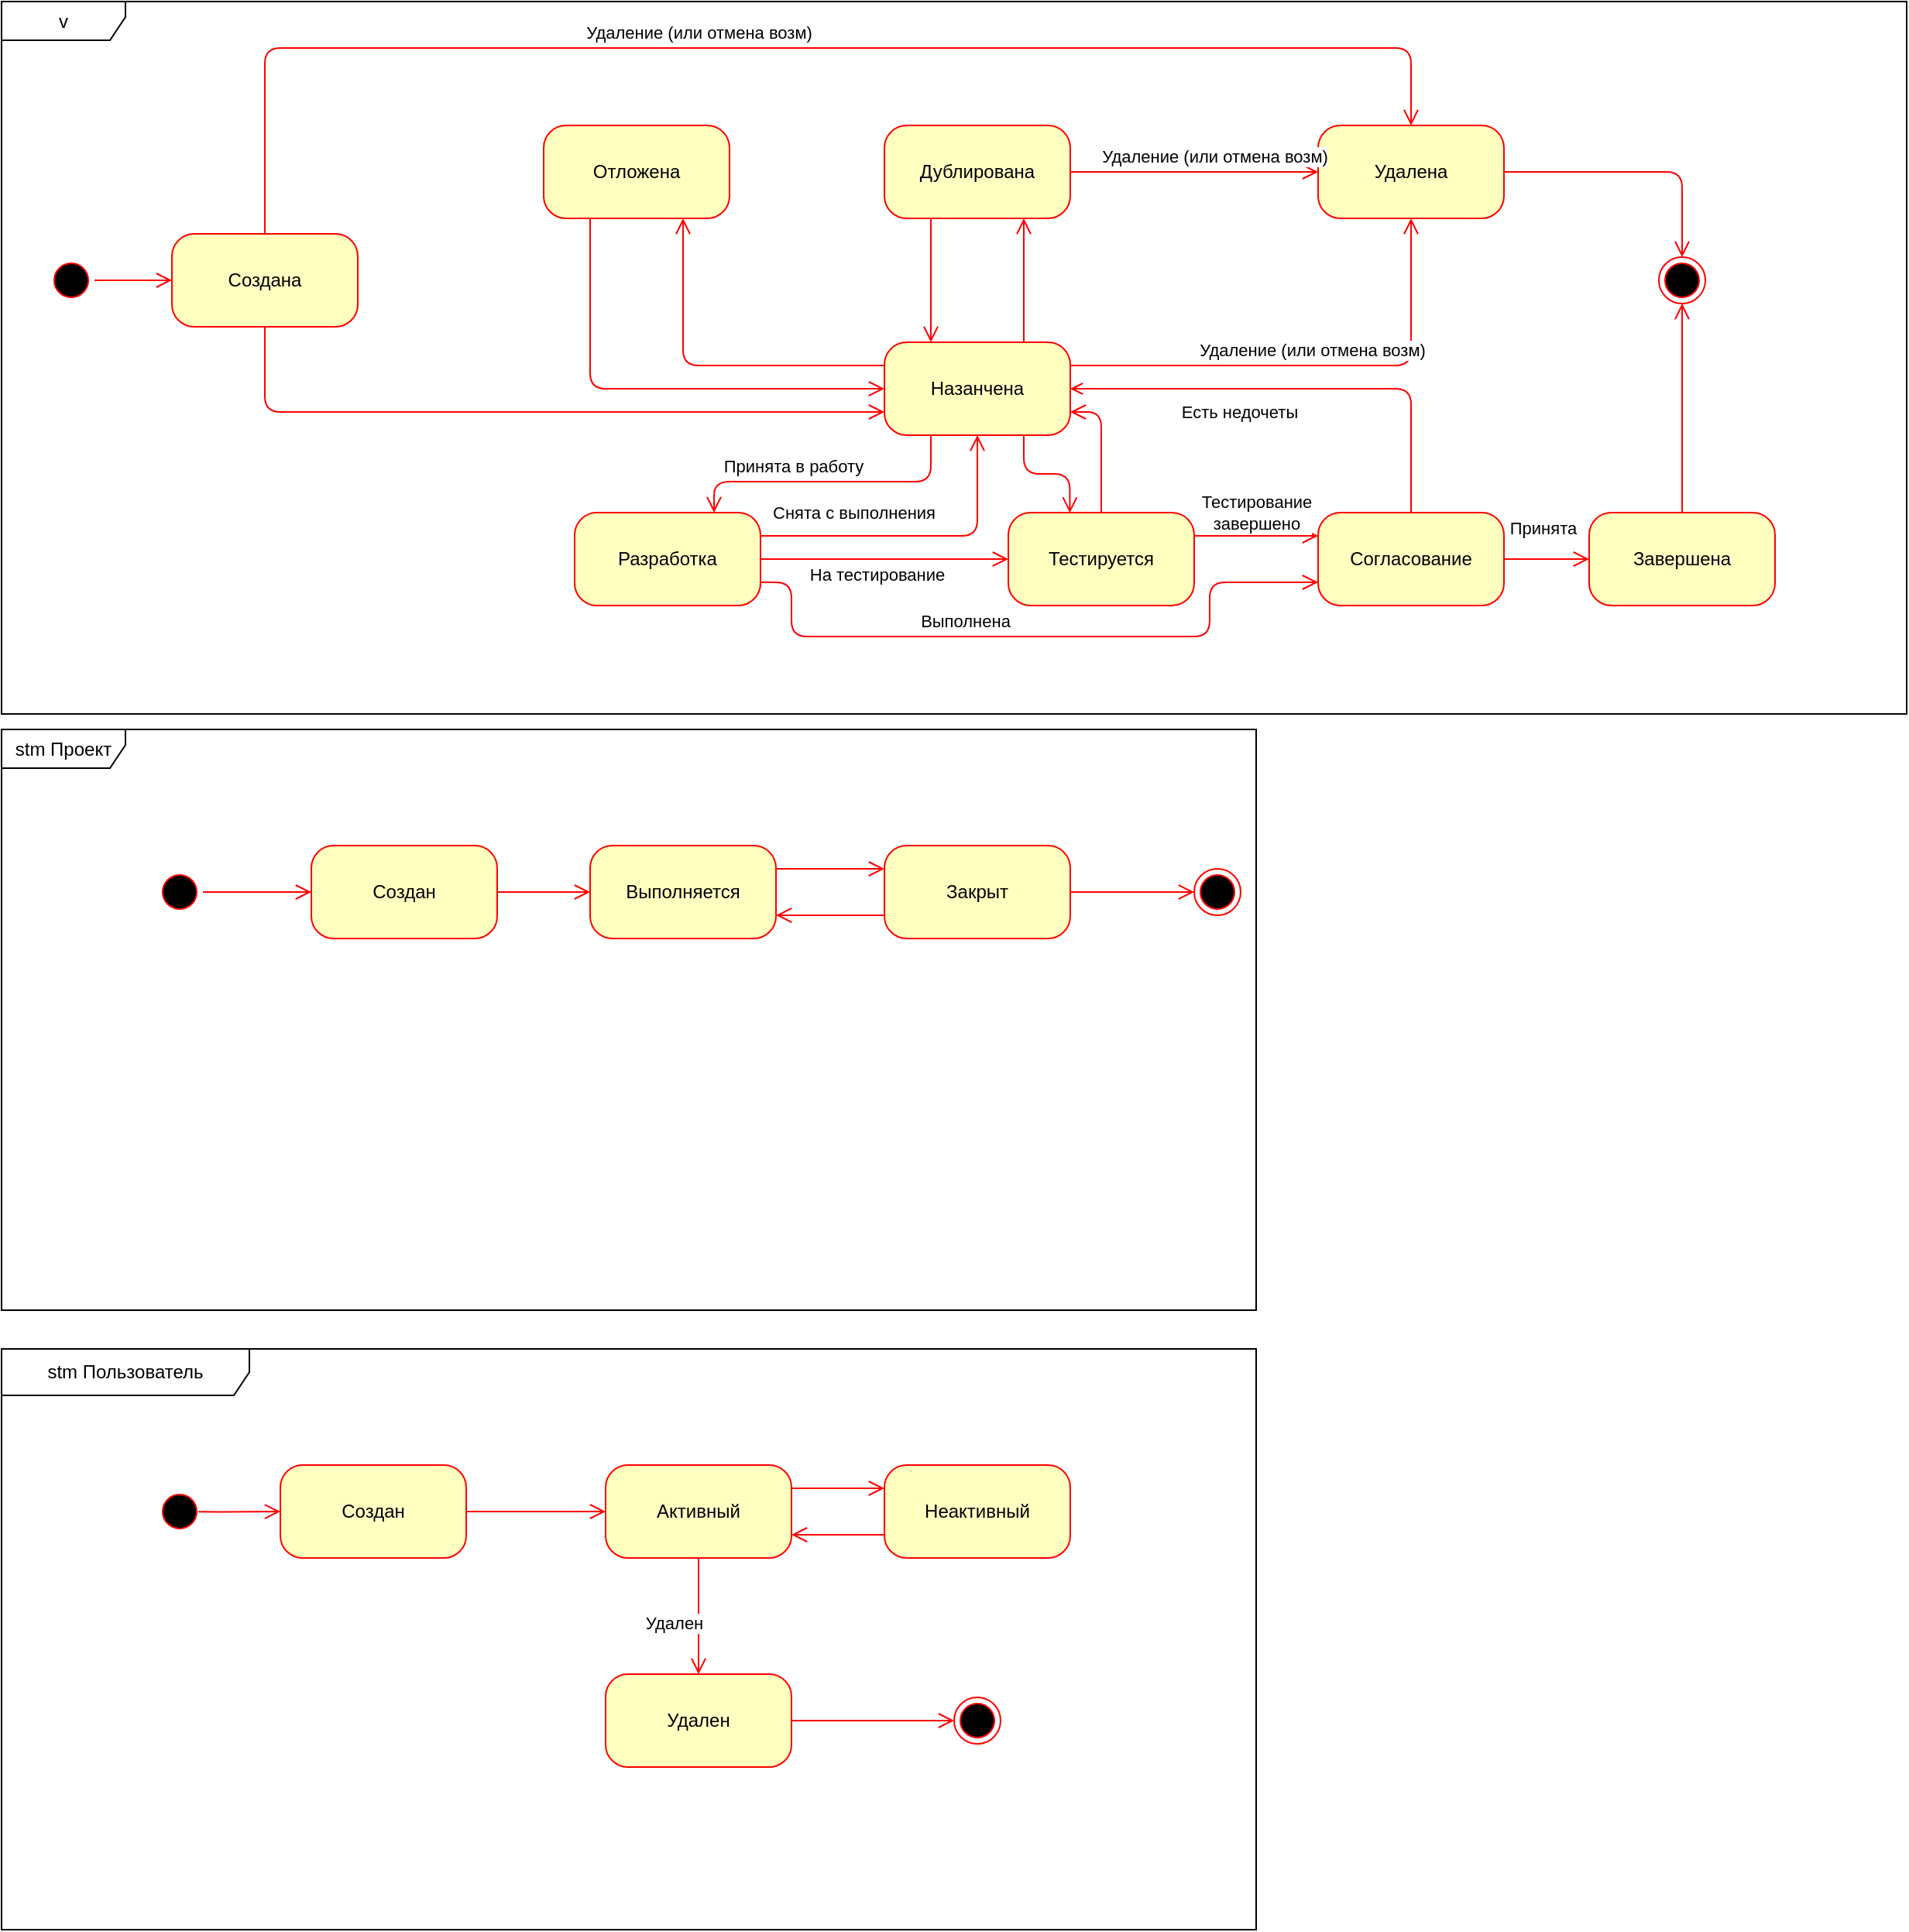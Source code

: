 <mxfile version="13.7.3" type="device"><diagram name="Page-1" id="58cdce13-f638-feb5-8d6f-7d28b1aa9fa0"><mxGraphModel dx="1038" dy="1466" grid="1" gridSize="10" guides="1" tooltips="1" connect="1" arrows="1" fold="1" page="1" pageScale="1" pageWidth="1100" pageHeight="850" background="#ffffff" math="0" shadow="0"><root><mxCell id="0"/><mxCell id="1" parent="0"/><mxCell id="2a3bc250acf0617d-8" value="&lt;font style=&quot;font-size: 12px&quot;&gt;v&lt;/font&gt;" style="shape=umlFrame;whiteSpace=wrap;html=1;rounded=1;shadow=0;comic=0;labelBackgroundColor=none;strokeWidth=1;fontFamily=Helvetica;fontSize=12;align=center;width=80;height=25;" parent="1" vertex="1"><mxGeometry x="30" y="-30" width="1230" height="460" as="geometry"/></mxCell><mxCell id="382b91b5511bd0f7-1" value="" style="ellipse;html=1;shape=startState;fillColor=#000000;strokeColor=#ff0000;rounded=1;shadow=0;comic=0;labelBackgroundColor=none;fontFamily=Helvetica;fontSize=12;fontColor=#000000;align=center;direction=south;" parent="1" vertex="1"><mxGeometry x="60" y="135" width="30" height="30" as="geometry"/></mxCell><mxCell id="382b91b5511bd0f7-5" value="Разработка" style="rounded=1;whiteSpace=wrap;html=1;arcSize=24;fillColor=#ffffc0;strokeColor=#ff0000;shadow=0;comic=0;labelBackgroundColor=none;fontFamily=Helvetica;fontSize=12;fontColor=#000000;align=center;" parent="1" vertex="1"><mxGeometry x="400" y="300" width="120" height="60" as="geometry"/></mxCell><mxCell id="382b91b5511bd0f7-6" value="Создана" style="rounded=1;whiteSpace=wrap;html=1;arcSize=24;fillColor=#ffffc0;strokeColor=#ff0000;shadow=0;comic=0;labelBackgroundColor=none;fontFamily=Helvetica;fontSize=12;fontColor=#000000;align=center;" parent="1" vertex="1"><mxGeometry x="140" y="120" width="120" height="60" as="geometry"/></mxCell><mxCell id="3cde6dad864a17aa-3" style="edgeStyle=orthogonalEdgeStyle;html=1;exitX=1;exitY=0.5;entryX=0.5;entryY=0;labelBackgroundColor=none;endArrow=none;endSize=8;strokeColor=#ff0000;fontFamily=Helvetica;fontSize=12;align=left;startArrow=open;startFill=0;endFill=0;entryDx=0;entryDy=0;exitDx=0;exitDy=0;" parent="1" source="382b91b5511bd0f7-7" target="382b91b5511bd0f7-9" edge="1"><mxGeometry relative="1" as="geometry"/></mxCell><mxCell id="HyFr9BfZVIXS1KVucEkK-35" value="Есть недочеты" style="edgeLabel;html=1;align=center;verticalAlign=middle;resizable=0;points=[];fontFamily=Helvetica;" parent="3cde6dad864a17aa-3" vertex="1" connectable="0"><mxGeometry x="-0.274" relative="1" as="geometry"><mxPoint y="15" as="offset"/></mxGeometry></mxCell><mxCell id="382b91b5511bd0f7-7" value="Назанчена" style="rounded=1;whiteSpace=wrap;html=1;arcSize=24;fillColor=#ffffc0;strokeColor=#ff0000;shadow=0;comic=0;labelBackgroundColor=none;fontFamily=Helvetica;fontSize=12;fontColor=#000000;align=center;" parent="1" vertex="1"><mxGeometry x="600" y="190" width="120" height="60" as="geometry"/></mxCell><mxCell id="3cde6dad864a17aa-4" style="edgeStyle=orthogonalEdgeStyle;html=1;exitX=1;exitY=0.25;labelBackgroundColor=none;endArrow=open;endSize=8;strokeColor=#ff0000;fontFamily=Helvetica;fontSize=12;align=left;exitDx=0;exitDy=0;entryX=0.5;entryY=1;entryDx=0;entryDy=0;" parent="1" source="382b91b5511bd0f7-7" target="HyFr9BfZVIXS1KVucEkK-4" edge="1"><mxGeometry relative="1" as="geometry"><Array as="points"><mxPoint x="940" y="205"/></Array></mxGeometry></mxCell><mxCell id="HyFr9BfZVIXS1KVucEkK-31" value="Удаление (или отмена возм)" style="edgeLabel;html=1;align=center;verticalAlign=middle;resizable=0;points=[];fontFamily=Helvetica;" parent="3cde6dad864a17aa-4" vertex="1" connectable="0"><mxGeometry x="-0.18" y="-2" relative="1" as="geometry"><mxPoint x="27.21" y="-12" as="offset"/></mxGeometry></mxCell><mxCell id="382b91b5511bd0f7-9" value="Согласование" style="rounded=1;whiteSpace=wrap;html=1;arcSize=24;fillColor=#ffffc0;strokeColor=#ff0000;shadow=0;comic=0;labelBackgroundColor=none;fontFamily=Helvetica;fontSize=12;fontColor=#000000;align=center;" parent="1" vertex="1"><mxGeometry x="880" y="300" width="120" height="60" as="geometry"/></mxCell><mxCell id="382b91b5511bd0f7-10" value="Тестируется" style="rounded=1;whiteSpace=wrap;html=1;arcSize=24;fillColor=#ffffc0;strokeColor=#ff0000;shadow=0;comic=0;labelBackgroundColor=none;fontFamily=Helvetica;fontSize=12;fontColor=#000000;align=center;" parent="1" vertex="1"><mxGeometry x="680" y="300" width="120" height="60" as="geometry"/></mxCell><mxCell id="3cde6dad864a17aa-5" style="edgeStyle=elbowEdgeStyle;html=1;labelBackgroundColor=none;endArrow=open;endSize=8;strokeColor=#ff0000;fontFamily=Helvetica;fontSize=12;align=left;exitX=1;exitY=0.5;exitDx=0;exitDy=0;entryX=0;entryY=0.5;entryDx=0;entryDy=0;" parent="1" source="382b91b5511bd0f7-9" target="HyFr9BfZVIXS1KVucEkK-7" edge="1"><mxGeometry relative="1" as="geometry"/></mxCell><mxCell id="HyFr9BfZVIXS1KVucEkK-39" value="Принята" style="edgeLabel;html=1;align=center;verticalAlign=middle;resizable=0;points=[];fontFamily=Helvetica;" parent="3cde6dad864a17aa-5" vertex="1" connectable="0"><mxGeometry x="0.01" y="16" relative="1" as="geometry"><mxPoint x="-2.8" y="-4" as="offset"/></mxGeometry></mxCell><mxCell id="2a3bc250acf0617d-9" style="edgeStyle=orthogonalEdgeStyle;html=1;labelBackgroundColor=none;endArrow=open;endSize=8;strokeColor=#ff0000;fontFamily=Helvetica;fontSize=12;align=left;" parent="1" source="382b91b5511bd0f7-1" target="382b91b5511bd0f7-6" edge="1"><mxGeometry relative="1" as="geometry"/></mxCell><mxCell id="2a3bc250acf0617d-10" style="edgeStyle=orthogonalEdgeStyle;html=1;labelBackgroundColor=none;endArrow=open;endSize=8;strokeColor=#ff0000;fontFamily=Helvetica;fontSize=12;align=left;entryX=0;entryY=0.75;entryDx=0;entryDy=0;" parent="1" source="382b91b5511bd0f7-6" target="382b91b5511bd0f7-7" edge="1"><mxGeometry relative="1" as="geometry"><Array as="points"><mxPoint x="200" y="235"/></Array></mxGeometry></mxCell><mxCell id="2a3bc250acf0617d-11" style="edgeStyle=orthogonalEdgeStyle;html=1;entryX=0.75;entryY=0;labelBackgroundColor=none;endArrow=open;endSize=8;strokeColor=#ff0000;fontFamily=Helvetica;fontSize=12;align=left;exitX=0.25;exitY=1;exitDx=0;exitDy=0;" parent="1" source="382b91b5511bd0f7-7" target="382b91b5511bd0f7-5" edge="1"><mxGeometry relative="1" as="geometry"><mxPoint x="680" y="290" as="sourcePoint"/><Array as="points"><mxPoint x="630" y="280"/><mxPoint x="490" y="280"/></Array></mxGeometry></mxCell><mxCell id="HyFr9BfZVIXS1KVucEkK-36" value="Принята в работу" style="edgeLabel;html=1;align=center;verticalAlign=middle;resizable=0;points=[];fontFamily=Helvetica;" parent="2a3bc250acf0617d-11" vertex="1" connectable="0"><mxGeometry x="0.253" y="2" relative="1" as="geometry"><mxPoint y="-12" as="offset"/></mxGeometry></mxCell><mxCell id="2a3bc250acf0617d-13" style="edgeStyle=orthogonalEdgeStyle;html=1;exitX=1;exitY=0.5;entryX=0;entryY=0.5;labelBackgroundColor=none;endArrow=open;endSize=8;strokeColor=#ff0000;fontFamily=Helvetica;fontSize=12;align=left;" parent="1" source="382b91b5511bd0f7-5" target="382b91b5511bd0f7-10" edge="1"><mxGeometry relative="1" as="geometry"/></mxCell><mxCell id="HyFr9BfZVIXS1KVucEkK-32" value="На тестирование" style="edgeLabel;html=1;align=center;verticalAlign=middle;resizable=0;points=[];fontFamily=Helvetica;" parent="2a3bc250acf0617d-13" vertex="1" connectable="0"><mxGeometry x="-0.4" y="-3" relative="1" as="geometry"><mxPoint x="26.72" y="7" as="offset"/></mxGeometry></mxCell><mxCell id="2a3bc250acf0617d-14" style="edgeStyle=orthogonalEdgeStyle;html=1;exitX=0.5;exitY=0;entryX=1;entryY=0.75;labelBackgroundColor=none;endArrow=open;endSize=8;strokeColor=#ff0000;fontFamily=Helvetica;fontSize=12;align=left;" parent="1" source="382b91b5511bd0f7-10" target="382b91b5511bd0f7-7" edge="1"><mxGeometry relative="1" as="geometry"/></mxCell><mxCell id="2a3bc250acf0617d-15" style="edgeStyle=orthogonalEdgeStyle;html=1;exitX=1;exitY=0.25;labelBackgroundColor=none;endArrow=open;endSize=8;strokeColor=#ff0000;fontFamily=Helvetica;fontSize=12;align=left;exitDx=0;exitDy=0;entryX=0;entryY=0.25;entryDx=0;entryDy=0;" parent="1" source="382b91b5511bd0f7-10" target="382b91b5511bd0f7-9" edge="1"><mxGeometry relative="1" as="geometry"/></mxCell><mxCell id="HyFr9BfZVIXS1KVucEkK-33" value="Тестирование&lt;br&gt;завершено" style="edgeLabel;html=1;align=center;verticalAlign=middle;resizable=0;points=[];fontFamily=Helvetica;" parent="2a3bc250acf0617d-15" vertex="1" connectable="0"><mxGeometry x="-0.274" relative="1" as="geometry"><mxPoint x="10.86" y="-15" as="offset"/></mxGeometry></mxCell><mxCell id="HyFr9BfZVIXS1KVucEkK-1" style="edgeStyle=orthogonalEdgeStyle;html=1;exitX=1;exitY=0.25;entryX=0.5;entryY=1;labelBackgroundColor=none;endArrow=open;endSize=8;strokeColor=#ff0000;fontFamily=Helvetica;fontSize=12;align=left;entryDx=0;entryDy=0;exitDx=0;exitDy=0;" parent="1" source="382b91b5511bd0f7-5" target="382b91b5511bd0f7-7" edge="1"><mxGeometry relative="1" as="geometry"><mxPoint x="530" y="340" as="sourcePoint"/><mxPoint x="690" y="340" as="targetPoint"/><Array as="points"><mxPoint x="660" y="315"/></Array></mxGeometry></mxCell><mxCell id="HyFr9BfZVIXS1KVucEkK-37" value="Снята с выполнения" style="edgeLabel;html=1;align=center;verticalAlign=middle;resizable=0;points=[];fontFamily=Helvetica;" parent="HyFr9BfZVIXS1KVucEkK-1" vertex="1" connectable="0"><mxGeometry x="-0.489" relative="1" as="geometry"><mxPoint x="7.67" y="-15" as="offset"/></mxGeometry></mxCell><mxCell id="HyFr9BfZVIXS1KVucEkK-3" style="edgeStyle=orthogonalEdgeStyle;html=1;exitX=0.75;exitY=1;entryX=0.331;entryY=0.003;labelBackgroundColor=none;endArrow=open;endSize=8;strokeColor=#ff0000;fontFamily=Helvetica;fontSize=12;align=left;entryDx=0;entryDy=0;entryPerimeter=0;exitDx=0;exitDy=0;" parent="1" source="382b91b5511bd0f7-7" target="382b91b5511bd0f7-10" edge="1"><mxGeometry relative="1" as="geometry"><mxPoint x="750" y="310" as="sourcePoint"/><mxPoint x="730" y="245" as="targetPoint"/></mxGeometry></mxCell><mxCell id="HyFr9BfZVIXS1KVucEkK-4" value="Удалена" style="rounded=1;whiteSpace=wrap;html=1;arcSize=24;fillColor=#ffffc0;strokeColor=#ff0000;shadow=0;comic=0;labelBackgroundColor=none;fontFamily=Helvetica;fontSize=12;fontColor=#000000;align=center;" parent="1" vertex="1"><mxGeometry x="880" y="50" width="120" height="60" as="geometry"/></mxCell><mxCell id="HyFr9BfZVIXS1KVucEkK-5" value="" style="ellipse;html=1;shape=endState;fillColor=#000000;strokeColor=#ff0000;rounded=1;shadow=0;comic=0;labelBackgroundColor=none;fontFamily=Helvetica;fontSize=12;fontColor=#000000;align=center;" parent="1" vertex="1"><mxGeometry x="1100" y="135" width="30" height="30" as="geometry"/></mxCell><mxCell id="HyFr9BfZVIXS1KVucEkK-6" style="edgeStyle=elbowEdgeStyle;html=1;labelBackgroundColor=none;endArrow=open;endSize=8;strokeColor=#ff0000;fontFamily=Helvetica;fontSize=12;align=left;entryX=0.5;entryY=0;entryDx=0;entryDy=0;exitX=1;exitY=0.5;exitDx=0;exitDy=0;" parent="1" source="HyFr9BfZVIXS1KVucEkK-4" target="HyFr9BfZVIXS1KVucEkK-5" edge="1"><mxGeometry relative="1" as="geometry"><mxPoint x="990" y="149.66" as="sourcePoint"/><mxPoint x="1060" y="150" as="targetPoint"/><Array as="points"><mxPoint x="1115" y="110"/></Array></mxGeometry></mxCell><mxCell id="HyFr9BfZVIXS1KVucEkK-7" value="Завершена" style="rounded=1;whiteSpace=wrap;html=1;arcSize=24;fillColor=#ffffc0;strokeColor=#ff0000;shadow=0;comic=0;labelBackgroundColor=none;fontFamily=Helvetica;fontSize=12;fontColor=#000000;align=center;" parent="1" vertex="1"><mxGeometry x="1055" y="300" width="120" height="60" as="geometry"/></mxCell><mxCell id="HyFr9BfZVIXS1KVucEkK-9" style="edgeStyle=elbowEdgeStyle;html=1;labelBackgroundColor=none;endArrow=open;endSize=8;strokeColor=#ff0000;fontFamily=Helvetica;fontSize=12;align=left;entryX=0.5;entryY=1;entryDx=0;entryDy=0;exitX=0.5;exitY=0;exitDx=0;exitDy=0;" parent="1" source="HyFr9BfZVIXS1KVucEkK-7" target="HyFr9BfZVIXS1KVucEkK-5" edge="1"><mxGeometry relative="1" as="geometry"><mxPoint x="1075" y="300" as="sourcePoint"/><mxPoint x="1060" y="340" as="targetPoint"/><Array as="points"><mxPoint x="1115" y="230"/></Array></mxGeometry></mxCell><mxCell id="HyFr9BfZVIXS1KVucEkK-11" value="&lt;font style=&quot;font-size: 12px&quot;&gt;stm Проект&lt;/font&gt;" style="shape=umlFrame;whiteSpace=wrap;html=1;rounded=1;shadow=0;comic=0;labelBackgroundColor=none;strokeWidth=1;fontFamily=Helvetica;fontSize=12;align=center;width=80;height=25;" parent="1" vertex="1"><mxGeometry x="30" y="440" width="810" height="375" as="geometry"/></mxCell><mxCell id="HyFr9BfZVIXS1KVucEkK-12" value="" style="ellipse;html=1;shape=startState;fillColor=#000000;strokeColor=#ff0000;rounded=1;shadow=0;comic=0;labelBackgroundColor=none;fontFamily=Helvetica;fontSize=12;fontColor=#000000;align=center;direction=south;" parent="1" vertex="1"><mxGeometry x="130" y="530" width="30" height="30" as="geometry"/></mxCell><mxCell id="HyFr9BfZVIXS1KVucEkK-13" value="Создан" style="rounded=1;whiteSpace=wrap;html=1;arcSize=24;fillColor=#ffffc0;strokeColor=#ff0000;shadow=0;comic=0;labelBackgroundColor=none;fontFamily=Helvetica;fontSize=12;fontColor=#000000;align=center;" parent="1" vertex="1"><mxGeometry x="230" y="515" width="120" height="60" as="geometry"/></mxCell><mxCell id="HyFr9BfZVIXS1KVucEkK-14" style="edgeStyle=orthogonalEdgeStyle;html=1;labelBackgroundColor=none;endArrow=open;endSize=8;strokeColor=#ff0000;fontFamily=Helvetica;fontSize=12;align=left;" parent="1" source="HyFr9BfZVIXS1KVucEkK-12" target="HyFr9BfZVIXS1KVucEkK-13" edge="1"><mxGeometry relative="1" as="geometry"><mxPoint x="140" y="490.0" as="sourcePoint"/><mxPoint x="220" y="490.0" as="targetPoint"/></mxGeometry></mxCell><mxCell id="HyFr9BfZVIXS1KVucEkK-15" value="Выполняется" style="rounded=1;whiteSpace=wrap;html=1;arcSize=24;fillColor=#ffffc0;strokeColor=#ff0000;shadow=0;comic=0;labelBackgroundColor=none;fontFamily=Helvetica;fontSize=12;fontColor=#000000;align=center;" parent="1" vertex="1"><mxGeometry x="410" y="515" width="120" height="60" as="geometry"/></mxCell><mxCell id="HyFr9BfZVIXS1KVucEkK-16" style="edgeStyle=orthogonalEdgeStyle;html=1;labelBackgroundColor=none;endArrow=open;endSize=8;strokeColor=#ff0000;fontFamily=Helvetica;fontSize=12;align=left;exitX=1;exitY=0.5;exitDx=0;exitDy=0;entryX=0;entryY=0.5;entryDx=0;entryDy=0;" parent="1" source="HyFr9BfZVIXS1KVucEkK-13" target="HyFr9BfZVIXS1KVucEkK-15" edge="1"><mxGeometry relative="1" as="geometry"><mxPoint x="170" y="555" as="sourcePoint"/><mxPoint x="240" y="555" as="targetPoint"/></mxGeometry></mxCell><mxCell id="HyFr9BfZVIXS1KVucEkK-23" value="Закрыт" style="rounded=1;whiteSpace=wrap;html=1;arcSize=24;fillColor=#ffffc0;strokeColor=#ff0000;shadow=0;comic=0;labelBackgroundColor=none;fontFamily=Helvetica;fontSize=12;fontColor=#000000;align=center;" parent="1" vertex="1"><mxGeometry x="600" y="515" width="120" height="60" as="geometry"/></mxCell><mxCell id="HyFr9BfZVIXS1KVucEkK-25" style="edgeStyle=orthogonalEdgeStyle;html=1;labelBackgroundColor=none;endArrow=open;endSize=8;strokeColor=#ff0000;fontFamily=Helvetica;fontSize=12;align=left;entryX=0;entryY=0.25;entryDx=0;entryDy=0;exitX=1;exitY=0.25;exitDx=0;exitDy=0;" parent="1" source="HyFr9BfZVIXS1KVucEkK-15" target="HyFr9BfZVIXS1KVucEkK-23" edge="1"><mxGeometry relative="1" as="geometry"><mxPoint x="510" y="585" as="sourcePoint"/><mxPoint x="510" y="650" as="targetPoint"/><Array as="points"><mxPoint x="550" y="530"/><mxPoint x="550" y="530"/></Array></mxGeometry></mxCell><mxCell id="HyFr9BfZVIXS1KVucEkK-26" value="" style="ellipse;html=1;shape=endState;fillColor=#000000;strokeColor=#ff0000;rounded=1;shadow=0;comic=0;labelBackgroundColor=none;fontFamily=Helvetica;fontSize=12;fontColor=#000000;align=center;" parent="1" vertex="1"><mxGeometry x="800" y="530" width="30" height="30" as="geometry"/></mxCell><mxCell id="HyFr9BfZVIXS1KVucEkK-27" style="edgeStyle=orthogonalEdgeStyle;html=1;labelBackgroundColor=none;endArrow=open;endSize=8;strokeColor=#ff0000;fontFamily=Helvetica;fontSize=12;align=left;exitX=1;exitY=0.5;exitDx=0;exitDy=0;entryX=0;entryY=0.5;entryDx=0;entryDy=0;" parent="1" source="HyFr9BfZVIXS1KVucEkK-23" target="HyFr9BfZVIXS1KVucEkK-26" edge="1"><mxGeometry relative="1" as="geometry"><mxPoint x="540" y="570" as="sourcePoint"/><mxPoint x="590" y="570" as="targetPoint"/><Array as="points"><mxPoint x="740" y="545"/><mxPoint x="740" y="545"/></Array></mxGeometry></mxCell><mxCell id="HyFr9BfZVIXS1KVucEkK-28" value="&lt;font style=&quot;font-size: 12px&quot;&gt;stm Пользователь&lt;/font&gt;" style="shape=umlFrame;whiteSpace=wrap;html=1;rounded=1;shadow=0;comic=0;labelBackgroundColor=none;strokeWidth=1;fontFamily=Helvetica;fontSize=12;align=center;width=160;height=30;" parent="1" vertex="1"><mxGeometry x="30" y="840" width="810" height="375" as="geometry"/></mxCell><mxCell id="HyFr9BfZVIXS1KVucEkK-29" value="" style="ellipse;html=1;shape=startState;fillColor=#000000;strokeColor=#ff0000;rounded=1;shadow=0;comic=0;labelBackgroundColor=none;fontFamily=Helvetica;fontSize=12;fontColor=#000000;align=center;direction=south;" parent="1" vertex="1"><mxGeometry x="130" y="930" width="30" height="30" as="geometry"/></mxCell><mxCell id="HyFr9BfZVIXS1KVucEkK-30" value="Создан" style="rounded=1;whiteSpace=wrap;html=1;arcSize=24;fillColor=#ffffc0;strokeColor=#ff0000;shadow=0;comic=0;labelBackgroundColor=none;fontFamily=Helvetica;fontSize=12;fontColor=#000000;align=center;" parent="1" vertex="1"><mxGeometry x="210" y="915" width="120" height="60" as="geometry"/></mxCell><mxCell id="HyFr9BfZVIXS1KVucEkK-42" value="Активный" style="rounded=1;whiteSpace=wrap;html=1;arcSize=24;fillColor=#ffffc0;strokeColor=#ff0000;shadow=0;comic=0;labelBackgroundColor=none;fontFamily=Helvetica;fontSize=12;fontColor=#000000;align=center;" parent="1" vertex="1"><mxGeometry x="420" y="915" width="120" height="60" as="geometry"/></mxCell><mxCell id="HyFr9BfZVIXS1KVucEkK-43" style="edgeStyle=orthogonalEdgeStyle;html=1;labelBackgroundColor=none;endArrow=open;endSize=8;strokeColor=#ff0000;fontFamily=Helvetica;fontSize=12;align=left;exitX=0.506;exitY=0.096;exitDx=0;exitDy=0;exitPerimeter=0;" parent="1" source="HyFr9BfZVIXS1KVucEkK-29" edge="1"><mxGeometry relative="1" as="geometry"><mxPoint x="160" y="944.66" as="sourcePoint"/><mxPoint x="210" y="945" as="targetPoint"/><Array as="points"><mxPoint x="180" y="945"/></Array></mxGeometry></mxCell><mxCell id="HyFr9BfZVIXS1KVucEkK-46" style="edgeStyle=orthogonalEdgeStyle;html=1;labelBackgroundColor=none;endArrow=open;endSize=8;strokeColor=#ff0000;fontFamily=Helvetica;fontSize=12;align=left;entryX=0;entryY=0.5;entryDx=0;entryDy=0;exitX=1;exitY=0.5;exitDx=0;exitDy=0;" parent="1" source="HyFr9BfZVIXS1KVucEkK-30" target="HyFr9BfZVIXS1KVucEkK-42" edge="1"><mxGeometry relative="1" as="geometry"><mxPoint x="330" y="945" as="sourcePoint"/><mxPoint x="380" y="945" as="targetPoint"/><Array as="points"/></mxGeometry></mxCell><mxCell id="HyFr9BfZVIXS1KVucEkK-59" value="" style="ellipse;html=1;shape=endState;fillColor=#000000;strokeColor=#ff0000;rounded=1;shadow=0;comic=0;labelBackgroundColor=none;fontFamily=Helvetica;fontSize=12;fontColor=#000000;align=center;" parent="1" vertex="1"><mxGeometry x="645" y="1065" width="30" height="30" as="geometry"/></mxCell><mxCell id="HyFr9BfZVIXS1KVucEkK-60" value="Удален" style="rounded=1;whiteSpace=wrap;html=1;arcSize=24;fillColor=#ffffc0;strokeColor=#ff0000;shadow=0;comic=0;labelBackgroundColor=none;fontFamily=Helvetica;fontSize=12;fontColor=#000000;align=center;" parent="1" vertex="1"><mxGeometry x="420" y="1050" width="120" height="60" as="geometry"/></mxCell><mxCell id="HyFr9BfZVIXS1KVucEkK-62" style="edgeStyle=orthogonalEdgeStyle;html=1;labelBackgroundColor=none;endArrow=open;endSize=8;strokeColor=#ff0000;fontFamily=Helvetica;fontSize=12;align=left;exitX=0.5;exitY=1;exitDx=0;exitDy=0;" parent="1" source="HyFr9BfZVIXS1KVucEkK-42" target="HyFr9BfZVIXS1KVucEkK-60" edge="1"><mxGeometry relative="1" as="geometry"><mxPoint x="450" y="985" as="sourcePoint"/><mxPoint x="600" y="1115" as="targetPoint"/><Array as="points"/></mxGeometry></mxCell><mxCell id="HyFr9BfZVIXS1KVucEkK-63" value="Удален" style="edgeLabel;html=1;align=center;verticalAlign=middle;resizable=0;points=[];fontFamily=Helvetica;" parent="HyFr9BfZVIXS1KVucEkK-62" vertex="1" connectable="0"><mxGeometry x="-0.249" y="-1" relative="1" as="geometry"><mxPoint x="-15.34" y="13.51" as="offset"/></mxGeometry></mxCell><mxCell id="HyFr9BfZVIXS1KVucEkK-64" style="edgeStyle=orthogonalEdgeStyle;html=1;labelBackgroundColor=none;endArrow=open;endSize=8;strokeColor=#ff0000;fontFamily=Helvetica;fontSize=12;align=left;entryX=0;entryY=0.5;entryDx=0;entryDy=0;exitX=1;exitY=0.5;exitDx=0;exitDy=0;" parent="1" source="HyFr9BfZVIXS1KVucEkK-60" target="HyFr9BfZVIXS1KVucEkK-59" edge="1"><mxGeometry relative="1" as="geometry"><mxPoint x="340" y="955" as="sourcePoint"/><mxPoint x="390" y="955" as="targetPoint"/><Array as="points"/></mxGeometry></mxCell><mxCell id="HyFr9BfZVIXS1KVucEkK-65" style="edgeStyle=orthogonalEdgeStyle;html=1;exitX=1;exitY=0.75;labelBackgroundColor=none;endArrow=open;endSize=8;strokeColor=#ff0000;fontFamily=Helvetica;fontSize=12;align=left;exitDx=0;exitDy=0;entryX=0;entryY=0.75;entryDx=0;entryDy=0;" parent="1" source="382b91b5511bd0f7-5" target="382b91b5511bd0f7-9" edge="1"><mxGeometry relative="1" as="geometry"><mxPoint x="810" y="340" as="sourcePoint"/><mxPoint x="890" y="340" as="targetPoint"/><Array as="points"><mxPoint x="540" y="345"/><mxPoint x="540" y="380"/><mxPoint x="810" y="380"/><mxPoint x="810" y="345"/></Array></mxGeometry></mxCell><mxCell id="HyFr9BfZVIXS1KVucEkK-66" value="Выполнена" style="edgeLabel;html=1;align=center;verticalAlign=middle;resizable=0;points=[];fontFamily=Helvetica;" parent="HyFr9BfZVIXS1KVucEkK-65" vertex="1" connectable="0"><mxGeometry x="-0.274" relative="1" as="geometry"><mxPoint x="10.86" y="-10" as="offset"/></mxGeometry></mxCell><mxCell id="WnV8aI6I9dIeVFZkUUwB-1" value="Дублирована" style="rounded=1;whiteSpace=wrap;html=1;arcSize=24;fillColor=#ffffc0;strokeColor=#ff0000;shadow=0;comic=0;labelBackgroundColor=none;fontFamily=Helvetica;fontSize=12;fontColor=#000000;align=center;" parent="1" vertex="1"><mxGeometry x="600" y="50" width="120" height="60" as="geometry"/></mxCell><mxCell id="WnV8aI6I9dIeVFZkUUwB-2" value="Отложена" style="rounded=1;whiteSpace=wrap;html=1;arcSize=24;fillColor=#ffffc0;strokeColor=#ff0000;shadow=0;comic=0;labelBackgroundColor=none;fontFamily=Helvetica;fontSize=12;fontColor=#000000;align=center;" parent="1" vertex="1"><mxGeometry x="380" y="50" width="120" height="60" as="geometry"/></mxCell><mxCell id="WnV8aI6I9dIeVFZkUUwB-5" value="Неактивный" style="rounded=1;whiteSpace=wrap;html=1;arcSize=24;fillColor=#ffffc0;strokeColor=#ff0000;shadow=0;comic=0;labelBackgroundColor=none;fontFamily=Helvetica;fontSize=12;fontColor=#000000;align=center;" parent="1" vertex="1"><mxGeometry x="600" y="915" width="120" height="60" as="geometry"/></mxCell><mxCell id="m9CG-hXVUIMPb1MvD02T-2" style="edgeStyle=orthogonalEdgeStyle;html=1;labelBackgroundColor=none;endArrow=open;endSize=8;strokeColor=#ff0000;fontFamily=Helvetica;fontSize=12;align=left;entryX=0.75;entryY=1;entryDx=0;entryDy=0;" parent="1" target="WnV8aI6I9dIeVFZkUUwB-1" edge="1"><mxGeometry relative="1" as="geometry"><Array as="points"><mxPoint x="690" y="150"/><mxPoint x="690" y="150"/></Array><mxPoint x="690" y="190" as="sourcePoint"/><mxPoint x="610" y="230" as="targetPoint"/></mxGeometry></mxCell><mxCell id="m9CG-hXVUIMPb1MvD02T-3" value="" style="edgeStyle=orthogonalEdgeStyle;html=1;labelBackgroundColor=none;endArrow=open;endSize=8;strokeColor=#ff0000;fontFamily=Helvetica;fontSize=12;align=left;entryX=0.75;entryY=1;entryDx=0;entryDy=0;exitX=0;exitY=0.25;exitDx=0;exitDy=0;" parent="1" source="382b91b5511bd0f7-7" target="WnV8aI6I9dIeVFZkUUwB-2" edge="1"><mxGeometry relative="1" as="geometry"><Array as="points"><mxPoint x="470" y="205"/></Array><mxPoint x="660" y="190" as="sourcePoint"/><mxPoint x="670" y="120" as="targetPoint"/></mxGeometry></mxCell><mxCell id="m9CG-hXVUIMPb1MvD02T-4" style="edgeStyle=orthogonalEdgeStyle;html=1;labelBackgroundColor=none;endArrow=open;endSize=8;strokeColor=#ff0000;fontFamily=Helvetica;fontSize=12;align=left;entryX=1;entryY=0.75;entryDx=0;entryDy=0;exitX=0;exitY=0.75;exitDx=0;exitDy=0;" parent="1" source="HyFr9BfZVIXS1KVucEkK-23" target="HyFr9BfZVIXS1KVucEkK-15" edge="1"><mxGeometry relative="1" as="geometry"><mxPoint x="540" y="540" as="sourcePoint"/><mxPoint x="610" y="540" as="targetPoint"/><Array as="points"><mxPoint x="570" y="560"/><mxPoint x="570" y="560"/></Array></mxGeometry></mxCell><mxCell id="m9CG-hXVUIMPb1MvD02T-6" style="edgeStyle=orthogonalEdgeStyle;html=1;labelBackgroundColor=none;endArrow=open;endSize=8;strokeColor=#ff0000;fontFamily=Helvetica;fontSize=12;align=left;exitX=1;exitY=0.25;exitDx=0;exitDy=0;" parent="1" source="HyFr9BfZVIXS1KVucEkK-42" edge="1"><mxGeometry relative="1" as="geometry"><mxPoint x="550" y="550" as="sourcePoint"/><mxPoint x="600" y="930" as="targetPoint"/><Array as="points"><mxPoint x="580" y="930"/><mxPoint x="580" y="930"/></Array></mxGeometry></mxCell><mxCell id="m9CG-hXVUIMPb1MvD02T-8" style="edgeStyle=orthogonalEdgeStyle;html=1;labelBackgroundColor=none;endArrow=open;endSize=8;strokeColor=#ff0000;fontFamily=Helvetica;fontSize=12;align=left;exitX=0;exitY=0.75;exitDx=0;exitDy=0;entryX=1;entryY=0.75;entryDx=0;entryDy=0;" parent="1" source="WnV8aI6I9dIeVFZkUUwB-5" target="HyFr9BfZVIXS1KVucEkK-42" edge="1"><mxGeometry relative="1" as="geometry"><mxPoint x="550" y="940" as="sourcePoint"/><mxPoint x="610" y="940" as="targetPoint"/><Array as="points"><mxPoint x="570" y="960"/><mxPoint x="570" y="960"/></Array></mxGeometry></mxCell><mxCell id="m9CG-hXVUIMPb1MvD02T-9" style="edgeStyle=orthogonalEdgeStyle;html=1;exitX=0.5;exitY=0;labelBackgroundColor=none;endArrow=open;endSize=8;strokeColor=#ff0000;fontFamily=Helvetica;fontSize=12;align=left;exitDx=0;exitDy=0;entryX=0.5;entryY=0;entryDx=0;entryDy=0;" parent="1" source="382b91b5511bd0f7-6" target="HyFr9BfZVIXS1KVucEkK-4" edge="1"><mxGeometry relative="1" as="geometry"><Array as="points"><mxPoint x="200"/><mxPoint x="940"/></Array><mxPoint x="670" y="200" as="sourcePoint"/><mxPoint x="950" y="120" as="targetPoint"/></mxGeometry></mxCell><mxCell id="m9CG-hXVUIMPb1MvD02T-10" value="Удаление (или отмена возм)" style="edgeLabel;html=1;align=center;verticalAlign=middle;resizable=0;points=[];fontFamily=Helvetica;" parent="m9CG-hXVUIMPb1MvD02T-9" vertex="1" connectable="0"><mxGeometry x="-0.18" y="-2" relative="1" as="geometry"><mxPoint x="27.21" y="-12" as="offset"/></mxGeometry></mxCell><mxCell id="LrFuzv4QhIWs5pp98y2v-1" style="edgeStyle=orthogonalEdgeStyle;html=1;exitX=1;exitY=0.5;labelBackgroundColor=none;endArrow=open;endSize=8;strokeColor=#ff0000;fontFamily=Helvetica;fontSize=12;align=left;exitDx=0;exitDy=0;entryX=0;entryY=0.5;entryDx=0;entryDy=0;" edge="1" parent="1" source="WnV8aI6I9dIeVFZkUUwB-1" target="HyFr9BfZVIXS1KVucEkK-4"><mxGeometry relative="1" as="geometry"><Array as="points"><mxPoint x="830" y="80"/><mxPoint x="830" y="80"/></Array><mxPoint x="670" y="200" as="sourcePoint"/><mxPoint x="950" y="120" as="targetPoint"/></mxGeometry></mxCell><mxCell id="LrFuzv4QhIWs5pp98y2v-2" value="Удаление (или отмена возм)" style="edgeLabel;html=1;align=center;verticalAlign=middle;resizable=0;points=[];fontFamily=Helvetica;" vertex="1" connectable="0" parent="LrFuzv4QhIWs5pp98y2v-1"><mxGeometry x="-0.18" y="-2" relative="1" as="geometry"><mxPoint x="27.21" y="-12" as="offset"/></mxGeometry></mxCell><mxCell id="LrFuzv4QhIWs5pp98y2v-3" style="edgeStyle=orthogonalEdgeStyle;html=1;labelBackgroundColor=none;endArrow=open;endSize=8;strokeColor=#ff0000;fontFamily=Helvetica;fontSize=12;align=left;entryX=0.25;entryY=0;entryDx=0;entryDy=0;exitX=0.25;exitY=1;exitDx=0;exitDy=0;" edge="1" parent="1" source="WnV8aI6I9dIeVFZkUUwB-1" target="382b91b5511bd0f7-7"><mxGeometry relative="1" as="geometry"><Array as="points"><mxPoint x="630" y="160"/><mxPoint x="630" y="160"/></Array><mxPoint x="700" y="200" as="sourcePoint"/><mxPoint x="700" y="130" as="targetPoint"/></mxGeometry></mxCell><mxCell id="LrFuzv4QhIWs5pp98y2v-4" style="edgeStyle=orthogonalEdgeStyle;html=1;labelBackgroundColor=none;endArrow=open;endSize=8;strokeColor=#ff0000;fontFamily=Helvetica;fontSize=12;align=left;entryX=0;entryY=0.5;entryDx=0;entryDy=0;exitX=0.25;exitY=1;exitDx=0;exitDy=0;" edge="1" parent="1" source="WnV8aI6I9dIeVFZkUUwB-2" target="382b91b5511bd0f7-7"><mxGeometry relative="1" as="geometry"><Array as="points"><mxPoint x="410" y="220"/></Array><mxPoint x="710" y="210" as="sourcePoint"/><mxPoint x="710" y="140" as="targetPoint"/></mxGeometry></mxCell></root></mxGraphModel></diagram></mxfile>